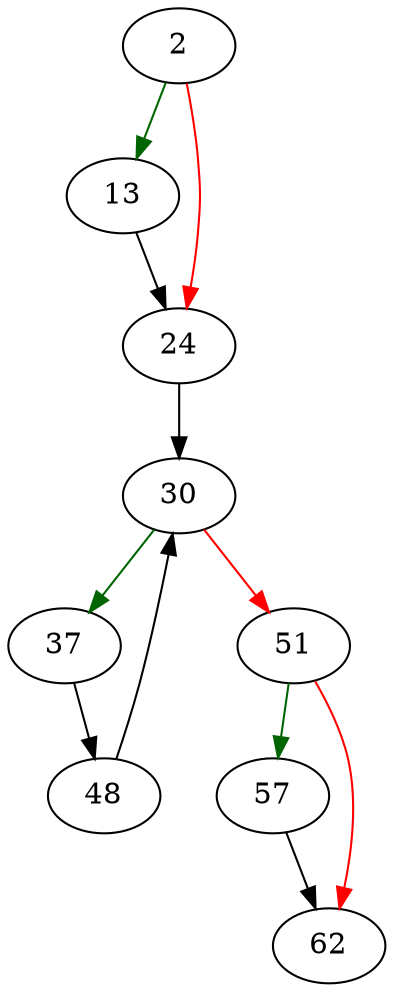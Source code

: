 strict digraph "sqlite3VdbeSorterReset" {
	// Node definitions.
	2 [entry=true];
	13;
	24;
	30;
	37;
	51;
	48;
	57;
	62;

	// Edge definitions.
	2 -> 13 [
		color=darkgreen
		cond=true
	];
	2 -> 24 [
		color=red
		cond=false
	];
	13 -> 24;
	24 -> 30;
	30 -> 37 [
		color=darkgreen
		cond=true
	];
	30 -> 51 [
		color=red
		cond=false
	];
	37 -> 48;
	51 -> 57 [
		color=darkgreen
		cond=true
	];
	51 -> 62 [
		color=red
		cond=false
	];
	48 -> 30;
	57 -> 62;
}